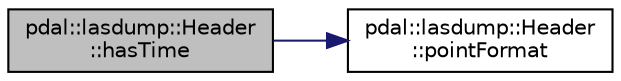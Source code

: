 digraph "pdal::lasdump::Header::hasTime"
{
  edge [fontname="Helvetica",fontsize="10",labelfontname="Helvetica",labelfontsize="10"];
  node [fontname="Helvetica",fontsize="10",shape=record];
  rankdir="LR";
  Node1 [label="pdal::lasdump::Header\l::hasTime",height=0.2,width=0.4,color="black", fillcolor="grey75", style="filled", fontcolor="black"];
  Node1 -> Node2 [color="midnightblue",fontsize="10",style="solid",fontname="Helvetica"];
  Node2 [label="pdal::lasdump::Header\l::pointFormat",height=0.2,width=0.4,color="black", fillcolor="white", style="filled",URL="$classpdal_1_1lasdump_1_1Header.html#a98c47063e2e6cd9686415307b8f594cd",tooltip="Get identifier of point data (record) format. "];
}
